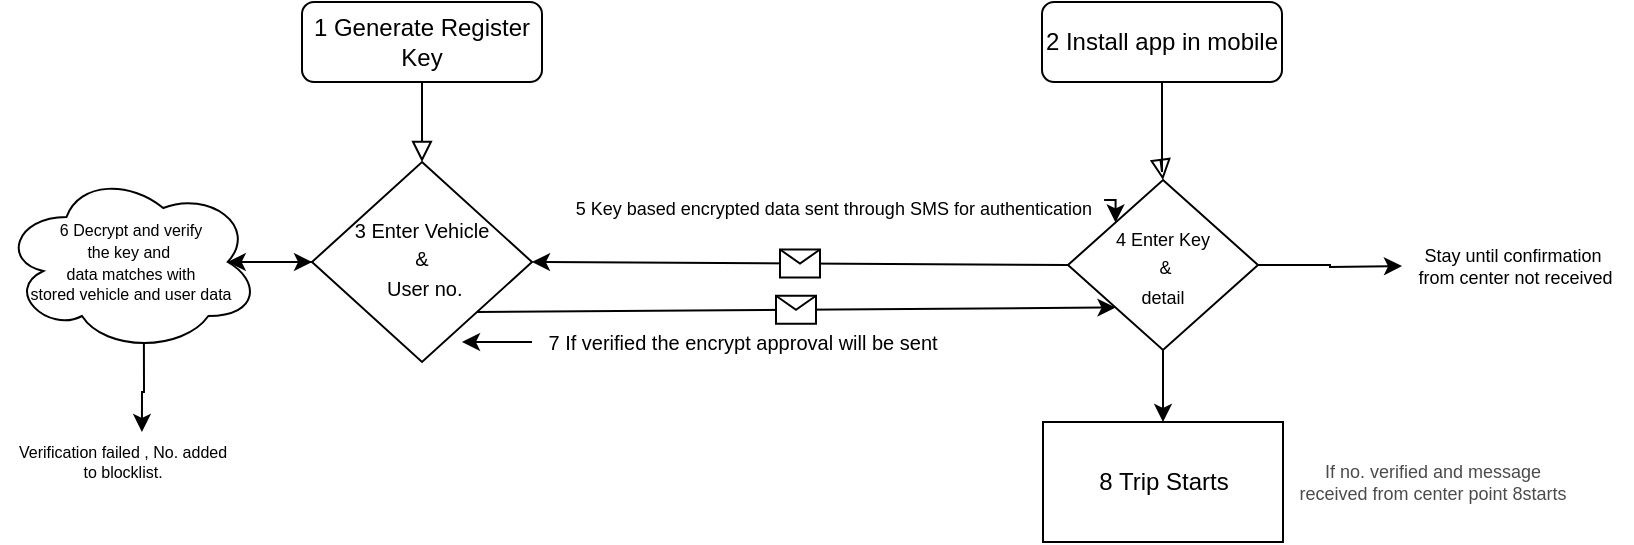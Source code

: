 <mxfile version="16.1.0" type="github">
  <diagram id="C5RBs43oDa-KdzZeNtuy" name="Page-1">
    <mxGraphModel dx="1060" dy="655" grid="1" gridSize="10" guides="1" tooltips="1" connect="1" arrows="1" fold="1" page="1" pageScale="1" pageWidth="827" pageHeight="1169" math="0" shadow="0">
      <root>
        <mxCell id="WIyWlLk6GJQsqaUBKTNV-0" />
        <mxCell id="WIyWlLk6GJQsqaUBKTNV-1" parent="WIyWlLk6GJQsqaUBKTNV-0" />
        <mxCell id="WIyWlLk6GJQsqaUBKTNV-2" value="" style="rounded=0;html=1;jettySize=auto;orthogonalLoop=1;fontSize=11;endArrow=block;endFill=0;endSize=8;strokeWidth=1;shadow=0;labelBackgroundColor=none;edgeStyle=orthogonalEdgeStyle;" parent="WIyWlLk6GJQsqaUBKTNV-1" source="WIyWlLk6GJQsqaUBKTNV-3" target="WIyWlLk6GJQsqaUBKTNV-6" edge="1">
          <mxGeometry relative="1" as="geometry">
            <Array as="points">
              <mxPoint x="220" y="150" />
              <mxPoint x="220" y="150" />
            </Array>
          </mxGeometry>
        </mxCell>
        <mxCell id="WIyWlLk6GJQsqaUBKTNV-3" value="1 Generate Register Key" style="rounded=1;whiteSpace=wrap;html=1;fontSize=12;glass=0;strokeWidth=1;shadow=0;" parent="WIyWlLk6GJQsqaUBKTNV-1" vertex="1">
          <mxGeometry x="160" y="80" width="120" height="40" as="geometry" />
        </mxCell>
        <mxCell id="vSgnO1cTgjOjGM7IktXJ-29" style="edgeStyle=orthogonalEdgeStyle;rounded=0;orthogonalLoop=1;jettySize=auto;html=1;entryX=0.875;entryY=0.5;entryDx=0;entryDy=0;entryPerimeter=0;fontSize=8;" edge="1" parent="WIyWlLk6GJQsqaUBKTNV-1" source="WIyWlLk6GJQsqaUBKTNV-6" target="vSgnO1cTgjOjGM7IktXJ-28">
          <mxGeometry relative="1" as="geometry" />
        </mxCell>
        <mxCell id="WIyWlLk6GJQsqaUBKTNV-6" value="&lt;font style=&quot;font-size: 10px&quot;&gt;3 Enter Vehicle &lt;br&gt;&amp;amp;&lt;br&gt;&amp;nbsp;User no.&lt;/font&gt;" style="rhombus;whiteSpace=wrap;html=1;shadow=0;fontFamily=Helvetica;fontSize=12;align=center;strokeWidth=1;spacing=6;spacingTop=-4;" parent="WIyWlLk6GJQsqaUBKTNV-1" vertex="1">
          <mxGeometry x="165" y="160" width="110" height="100" as="geometry" />
        </mxCell>
        <mxCell id="vSgnO1cTgjOjGM7IktXJ-3" value="2 Install app in mobile" style="rounded=1;whiteSpace=wrap;html=1;" vertex="1" parent="WIyWlLk6GJQsqaUBKTNV-1">
          <mxGeometry x="530" y="80" width="120" height="40" as="geometry" />
        </mxCell>
        <mxCell id="vSgnO1cTgjOjGM7IktXJ-36" value="" style="edgeStyle=orthogonalEdgeStyle;rounded=0;orthogonalLoop=1;jettySize=auto;html=1;fontSize=8;" edge="1" parent="WIyWlLk6GJQsqaUBKTNV-1" source="vSgnO1cTgjOjGM7IktXJ-4" target="vSgnO1cTgjOjGM7IktXJ-35">
          <mxGeometry relative="1" as="geometry" />
        </mxCell>
        <mxCell id="vSgnO1cTgjOjGM7IktXJ-38" style="edgeStyle=orthogonalEdgeStyle;rounded=0;orthogonalLoop=1;jettySize=auto;html=1;exitX=1;exitY=0.5;exitDx=0;exitDy=0;fontSize=9;" edge="1" parent="WIyWlLk6GJQsqaUBKTNV-1" source="vSgnO1cTgjOjGM7IktXJ-4">
          <mxGeometry relative="1" as="geometry">
            <mxPoint x="710" y="212" as="targetPoint" />
          </mxGeometry>
        </mxCell>
        <mxCell id="vSgnO1cTgjOjGM7IktXJ-4" value="&lt;font style=&quot;font-size: 9px&quot;&gt;4 Enter Key&lt;br&gt;&amp;nbsp;&amp;amp; &lt;br&gt;detail&lt;/font&gt;" style="rhombus;whiteSpace=wrap;html=1;" vertex="1" parent="WIyWlLk6GJQsqaUBKTNV-1">
          <mxGeometry x="543" y="169" width="95" height="85" as="geometry" />
        </mxCell>
        <mxCell id="vSgnO1cTgjOjGM7IktXJ-5" value="" style="rounded=0;html=1;jettySize=auto;orthogonalLoop=1;fontSize=11;endArrow=block;endFill=0;endSize=8;strokeWidth=1;shadow=0;labelBackgroundColor=none;edgeStyle=orthogonalEdgeStyle;exitX=0.5;exitY=1;exitDx=0;exitDy=0;entryX=0.5;entryY=0;entryDx=0;entryDy=0;" edge="1" parent="WIyWlLk6GJQsqaUBKTNV-1" source="vSgnO1cTgjOjGM7IktXJ-3" target="vSgnO1cTgjOjGM7IktXJ-4">
          <mxGeometry relative="1" as="geometry">
            <mxPoint x="230" y="130" as="sourcePoint" />
            <mxPoint x="590" y="160" as="targetPoint" />
            <Array as="points">
              <mxPoint x="590" y="165" />
            </Array>
          </mxGeometry>
        </mxCell>
        <mxCell id="vSgnO1cTgjOjGM7IktXJ-6" value="" style="endArrow=classic;html=1;rounded=0;fontSize=10;entryX=1;entryY=0.5;entryDx=0;entryDy=0;exitX=0;exitY=0.5;exitDx=0;exitDy=0;" edge="1" parent="WIyWlLk6GJQsqaUBKTNV-1" source="vSgnO1cTgjOjGM7IktXJ-4" target="WIyWlLk6GJQsqaUBKTNV-6">
          <mxGeometry relative="1" as="geometry">
            <mxPoint x="400" y="210" as="sourcePoint" />
            <mxPoint x="500" y="210" as="targetPoint" />
          </mxGeometry>
        </mxCell>
        <mxCell id="vSgnO1cTgjOjGM7IktXJ-7" value="" style="shape=message;html=1;outlineConnect=0;fontSize=10;" vertex="1" parent="vSgnO1cTgjOjGM7IktXJ-6">
          <mxGeometry width="20" height="14" relative="1" as="geometry">
            <mxPoint x="-10" y="-7" as="offset" />
          </mxGeometry>
        </mxCell>
        <mxCell id="vSgnO1cTgjOjGM7IktXJ-19" style="edgeStyle=orthogonalEdgeStyle;rounded=0;orthogonalLoop=1;jettySize=auto;html=1;entryX=0;entryY=0;entryDx=0;entryDy=0;fontSize=8;exitX=1.015;exitY=0.3;exitDx=0;exitDy=0;exitPerimeter=0;" edge="1" parent="WIyWlLk6GJQsqaUBKTNV-1" source="vSgnO1cTgjOjGM7IktXJ-8" target="vSgnO1cTgjOjGM7IktXJ-4">
          <mxGeometry relative="1" as="geometry">
            <Array as="points">
              <mxPoint x="567" y="179" />
            </Array>
          </mxGeometry>
        </mxCell>
        <mxCell id="vSgnO1cTgjOjGM7IktXJ-8" value="5 Key based encrypted data sent through SMS for authentication" style="text;align=right;verticalAlign=middle;resizable=0;points=[];autosize=1;strokeColor=none;fillColor=none;fontSize=9;labelPosition=center;verticalLabelPosition=middle;" vertex="1" parent="WIyWlLk6GJQsqaUBKTNV-1">
          <mxGeometry x="287" y="173" width="270" height="20" as="geometry" />
        </mxCell>
        <mxCell id="vSgnO1cTgjOjGM7IktXJ-17" value="" style="endArrow=classic;html=1;rounded=0;fontSize=8;exitX=1;exitY=1;exitDx=0;exitDy=0;entryX=0;entryY=1;entryDx=0;entryDy=0;" edge="1" parent="WIyWlLk6GJQsqaUBKTNV-1" source="WIyWlLk6GJQsqaUBKTNV-6" target="vSgnO1cTgjOjGM7IktXJ-4">
          <mxGeometry relative="1" as="geometry">
            <mxPoint x="400" y="232" as="sourcePoint" />
            <mxPoint x="500" y="232" as="targetPoint" />
          </mxGeometry>
        </mxCell>
        <mxCell id="vSgnO1cTgjOjGM7IktXJ-18" value="" style="shape=message;html=1;outlineConnect=0;fontSize=8;" vertex="1" parent="vSgnO1cTgjOjGM7IktXJ-17">
          <mxGeometry width="20" height="14" relative="1" as="geometry">
            <mxPoint x="-10" y="-7" as="offset" />
          </mxGeometry>
        </mxCell>
        <mxCell id="vSgnO1cTgjOjGM7IktXJ-23" value="" style="edgeStyle=orthogonalEdgeStyle;rounded=0;orthogonalLoop=1;jettySize=auto;html=1;fontSize=9;" edge="1" parent="WIyWlLk6GJQsqaUBKTNV-1" source="vSgnO1cTgjOjGM7IktXJ-20">
          <mxGeometry relative="1" as="geometry">
            <mxPoint x="240" y="250" as="targetPoint" />
          </mxGeometry>
        </mxCell>
        <mxCell id="vSgnO1cTgjOjGM7IktXJ-20" value="&lt;font size=&quot;1&quot;&gt;7 If verified the encrypt approval will be sent&lt;/font&gt;" style="text;html=1;align=center;verticalAlign=middle;resizable=0;points=[];autosize=1;strokeColor=none;fillColor=none;fontSize=8;" vertex="1" parent="WIyWlLk6GJQsqaUBKTNV-1">
          <mxGeometry x="275" y="240" width="210" height="20" as="geometry" />
        </mxCell>
        <mxCell id="vSgnO1cTgjOjGM7IktXJ-31" style="edgeStyle=orthogonalEdgeStyle;rounded=0;orthogonalLoop=1;jettySize=auto;html=1;exitX=0.875;exitY=0.5;exitDx=0;exitDy=0;exitPerimeter=0;entryX=0;entryY=0.5;entryDx=0;entryDy=0;fontSize=8;" edge="1" parent="WIyWlLk6GJQsqaUBKTNV-1" source="vSgnO1cTgjOjGM7IktXJ-28" target="WIyWlLk6GJQsqaUBKTNV-6">
          <mxGeometry relative="1" as="geometry" />
        </mxCell>
        <mxCell id="vSgnO1cTgjOjGM7IktXJ-34" style="edgeStyle=orthogonalEdgeStyle;rounded=0;orthogonalLoop=1;jettySize=auto;html=1;exitX=0.55;exitY=0.95;exitDx=0;exitDy=0;exitPerimeter=0;entryX=0.583;entryY=0;entryDx=0;entryDy=0;entryPerimeter=0;fontSize=8;" edge="1" parent="WIyWlLk6GJQsqaUBKTNV-1" source="vSgnO1cTgjOjGM7IktXJ-28" target="vSgnO1cTgjOjGM7IktXJ-32">
          <mxGeometry relative="1" as="geometry" />
        </mxCell>
        <mxCell id="vSgnO1cTgjOjGM7IktXJ-28" value="&lt;font style=&quot;font-size: 8px&quot;&gt;6 Decrypt and verify &lt;br&gt;the key and&amp;nbsp;&lt;br&gt;data matches with&lt;br&gt;stored vehicle and user data&lt;/font&gt;" style="ellipse;shape=cloud;whiteSpace=wrap;html=1;fontSize=9;" vertex="1" parent="WIyWlLk6GJQsqaUBKTNV-1">
          <mxGeometry x="10" y="165" width="129" height="90" as="geometry" />
        </mxCell>
        <mxCell id="vSgnO1cTgjOjGM7IktXJ-32" value="Verification failed , No. added&lt;br&gt;to blocklist." style="text;html=1;align=center;verticalAlign=middle;resizable=0;points=[];autosize=1;strokeColor=none;fillColor=none;fontSize=8;" vertex="1" parent="WIyWlLk6GJQsqaUBKTNV-1">
          <mxGeometry x="10" y="295" width="120" height="30" as="geometry" />
        </mxCell>
        <mxCell id="vSgnO1cTgjOjGM7IktXJ-35" value="8 Trip Starts" style="whiteSpace=wrap;html=1;" vertex="1" parent="WIyWlLk6GJQsqaUBKTNV-1">
          <mxGeometry x="530.5" y="290" width="120" height="60" as="geometry" />
        </mxCell>
        <mxCell id="vSgnO1cTgjOjGM7IktXJ-37" value="&lt;font style=&quot;font-size: 9px&quot;&gt;If no. verified and message &lt;br&gt;received from center point 8starts&lt;/font&gt;" style="text;html=1;align=center;verticalAlign=middle;resizable=0;points=[];autosize=1;strokeColor=none;fillColor=none;fontSize=8;textOpacity=70;" vertex="1" parent="WIyWlLk6GJQsqaUBKTNV-1">
          <mxGeometry x="650" y="305" width="150" height="30" as="geometry" />
        </mxCell>
        <mxCell id="vSgnO1cTgjOjGM7IktXJ-39" value="Stay until confirmation&lt;br&gt;&amp;nbsp;from center not received" style="text;html=1;align=center;verticalAlign=middle;resizable=0;points=[];autosize=1;strokeColor=none;fillColor=none;fontSize=9;" vertex="1" parent="WIyWlLk6GJQsqaUBKTNV-1">
          <mxGeometry x="705" y="196.5" width="120" height="30" as="geometry" />
        </mxCell>
      </root>
    </mxGraphModel>
  </diagram>
</mxfile>
